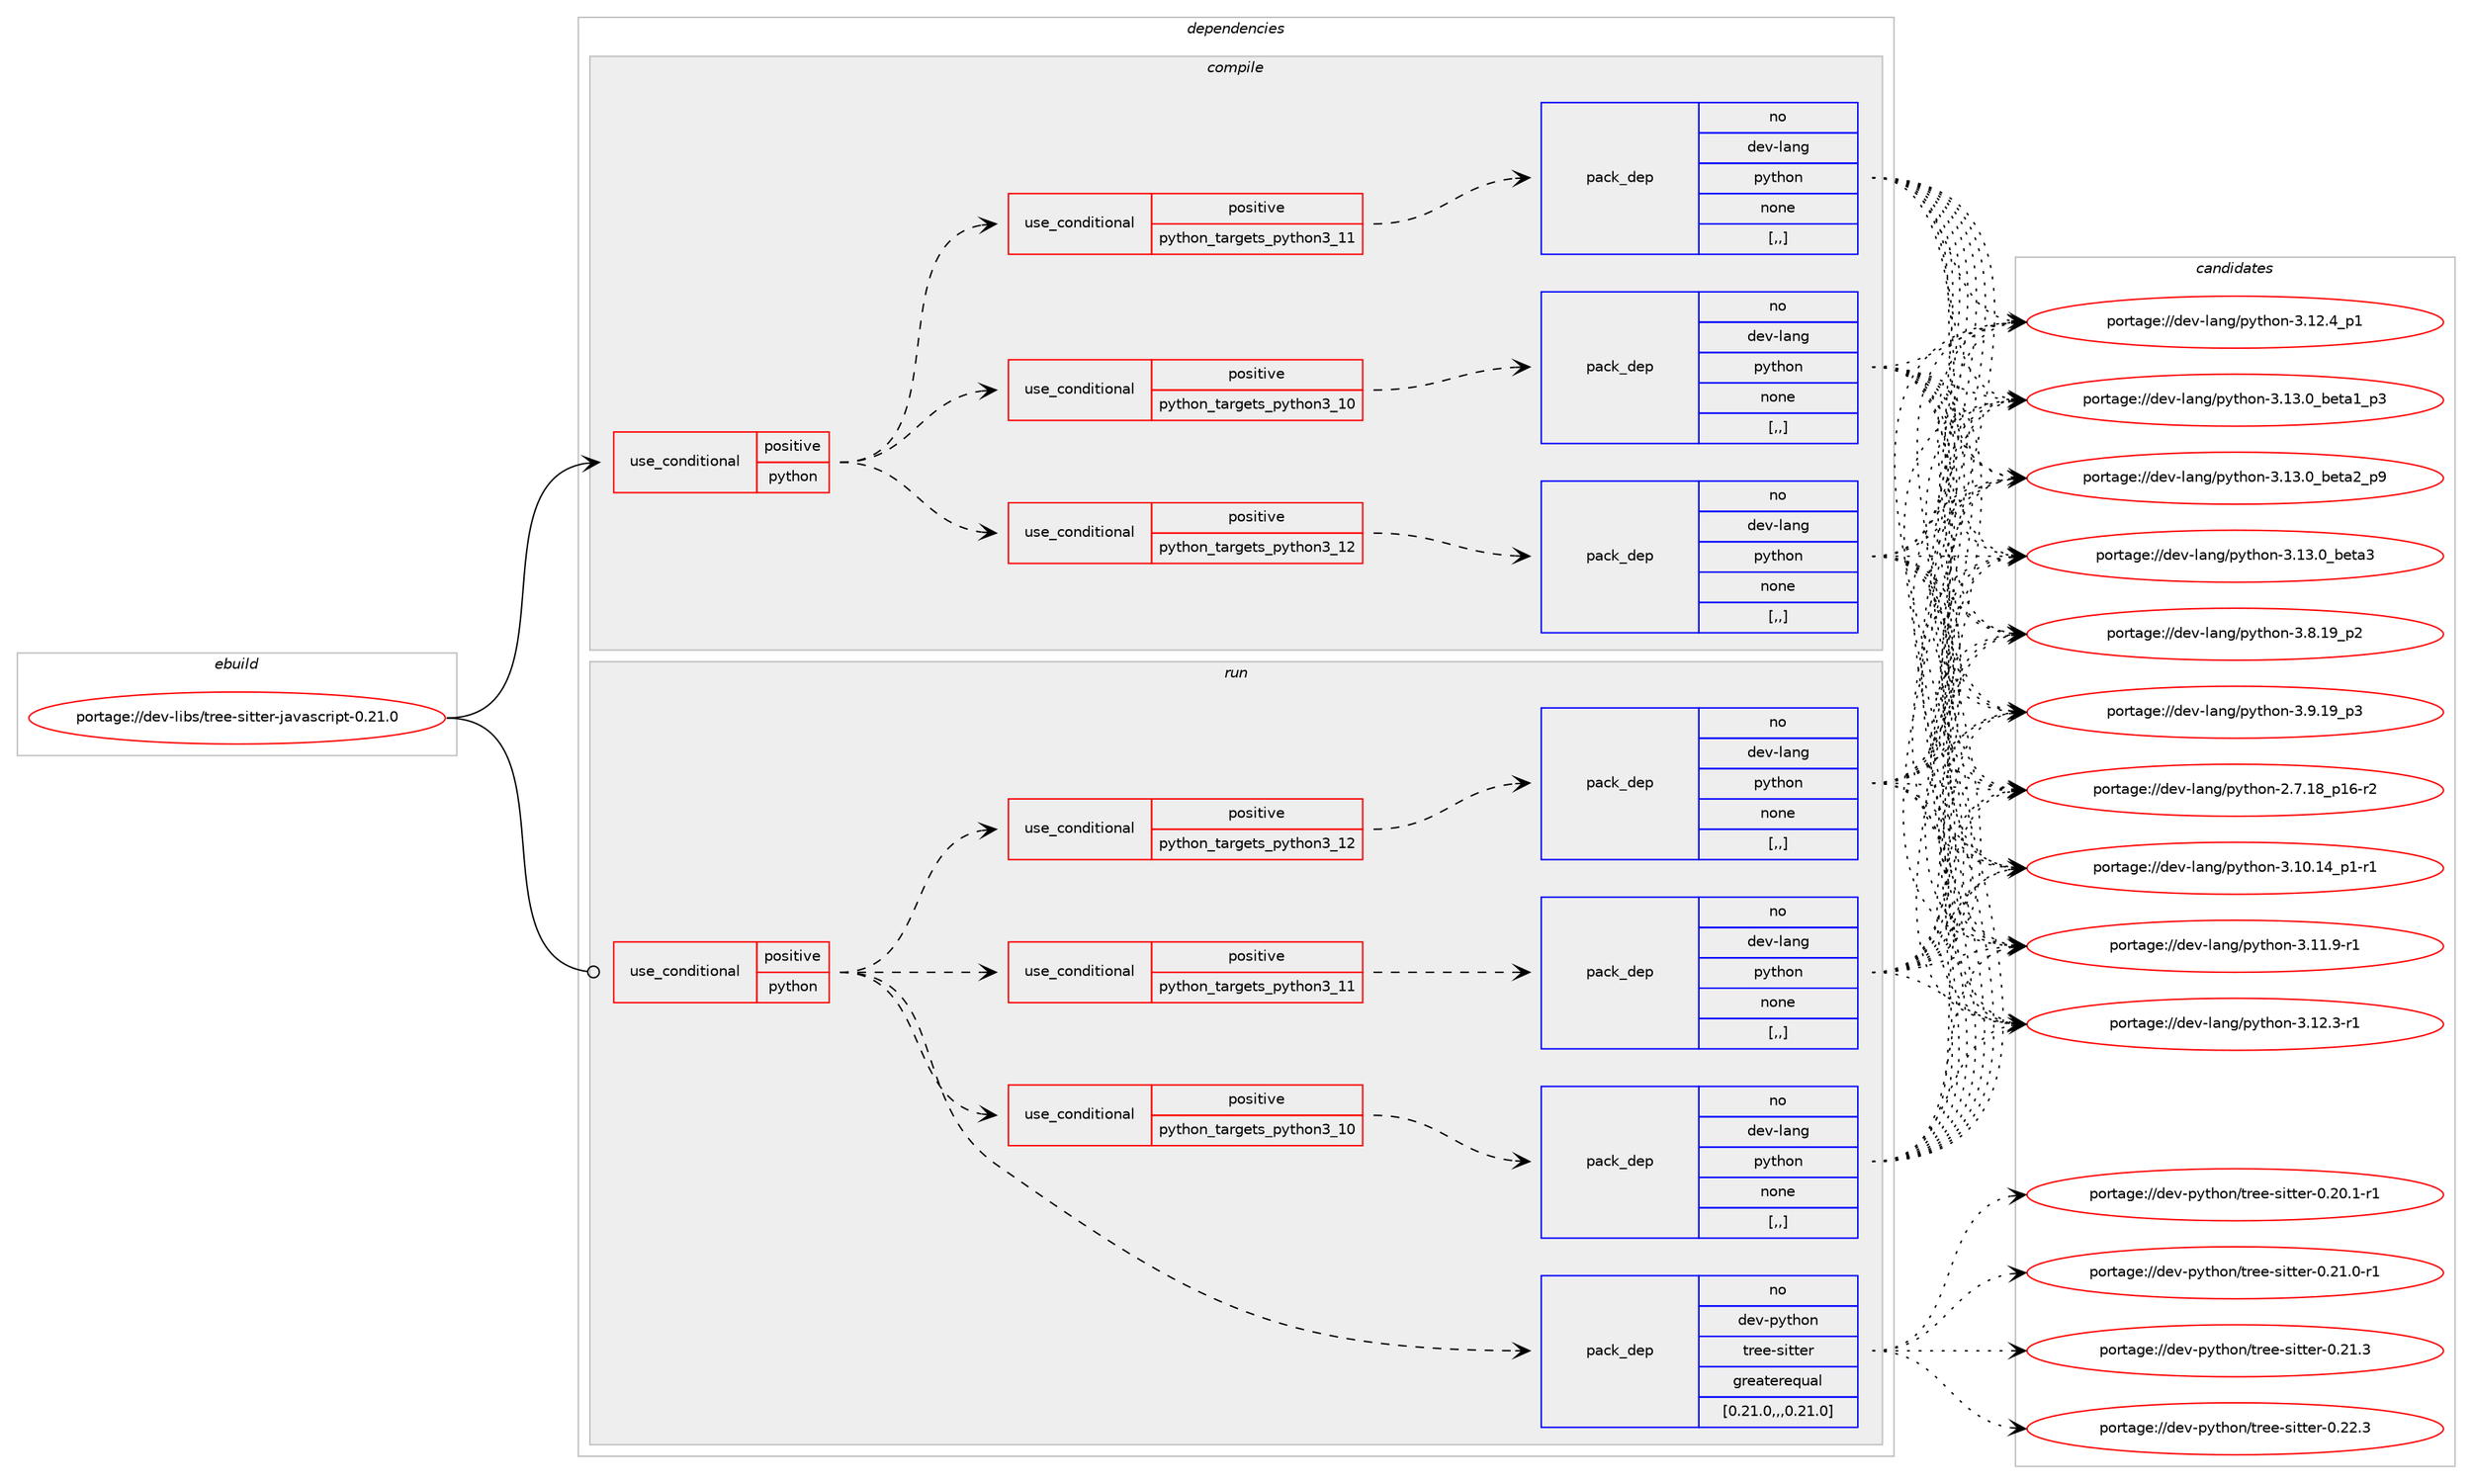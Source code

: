 digraph prolog {

# *************
# Graph options
# *************

newrank=true;
concentrate=true;
compound=true;
graph [rankdir=LR,fontname=Helvetica,fontsize=10,ranksep=1.5];#, ranksep=2.5, nodesep=0.2];
edge  [arrowhead=vee];
node  [fontname=Helvetica,fontsize=10];

# **********
# The ebuild
# **********

subgraph cluster_leftcol {
color=gray;
rank=same;
label=<<i>ebuild</i>>;
id [label="portage://dev-libs/tree-sitter-javascript-0.21.0", color=red, width=4, href="../dev-libs/tree-sitter-javascript-0.21.0.svg"];
}

# ****************
# The dependencies
# ****************

subgraph cluster_midcol {
color=gray;
label=<<i>dependencies</i>>;
subgraph cluster_compile {
fillcolor="#eeeeee";
style=filled;
label=<<i>compile</i>>;
subgraph cond27547 {
dependency111553 [label=<<TABLE BORDER="0" CELLBORDER="1" CELLSPACING="0" CELLPADDING="4"><TR><TD ROWSPAN="3" CELLPADDING="10">use_conditional</TD></TR><TR><TD>positive</TD></TR><TR><TD>python</TD></TR></TABLE>>, shape=none, color=red];
subgraph cond27548 {
dependency111554 [label=<<TABLE BORDER="0" CELLBORDER="1" CELLSPACING="0" CELLPADDING="4"><TR><TD ROWSPAN="3" CELLPADDING="10">use_conditional</TD></TR><TR><TD>positive</TD></TR><TR><TD>python_targets_python3_10</TD></TR></TABLE>>, shape=none, color=red];
subgraph pack82842 {
dependency111555 [label=<<TABLE BORDER="0" CELLBORDER="1" CELLSPACING="0" CELLPADDING="4" WIDTH="220"><TR><TD ROWSPAN="6" CELLPADDING="30">pack_dep</TD></TR><TR><TD WIDTH="110">no</TD></TR><TR><TD>dev-lang</TD></TR><TR><TD>python</TD></TR><TR><TD>none</TD></TR><TR><TD>[,,]</TD></TR></TABLE>>, shape=none, color=blue];
}
dependency111554:e -> dependency111555:w [weight=20,style="dashed",arrowhead="vee"];
}
dependency111553:e -> dependency111554:w [weight=20,style="dashed",arrowhead="vee"];
subgraph cond27549 {
dependency111556 [label=<<TABLE BORDER="0" CELLBORDER="1" CELLSPACING="0" CELLPADDING="4"><TR><TD ROWSPAN="3" CELLPADDING="10">use_conditional</TD></TR><TR><TD>positive</TD></TR><TR><TD>python_targets_python3_11</TD></TR></TABLE>>, shape=none, color=red];
subgraph pack82843 {
dependency111557 [label=<<TABLE BORDER="0" CELLBORDER="1" CELLSPACING="0" CELLPADDING="4" WIDTH="220"><TR><TD ROWSPAN="6" CELLPADDING="30">pack_dep</TD></TR><TR><TD WIDTH="110">no</TD></TR><TR><TD>dev-lang</TD></TR><TR><TD>python</TD></TR><TR><TD>none</TD></TR><TR><TD>[,,]</TD></TR></TABLE>>, shape=none, color=blue];
}
dependency111556:e -> dependency111557:w [weight=20,style="dashed",arrowhead="vee"];
}
dependency111553:e -> dependency111556:w [weight=20,style="dashed",arrowhead="vee"];
subgraph cond27550 {
dependency111558 [label=<<TABLE BORDER="0" CELLBORDER="1" CELLSPACING="0" CELLPADDING="4"><TR><TD ROWSPAN="3" CELLPADDING="10">use_conditional</TD></TR><TR><TD>positive</TD></TR><TR><TD>python_targets_python3_12</TD></TR></TABLE>>, shape=none, color=red];
subgraph pack82844 {
dependency111559 [label=<<TABLE BORDER="0" CELLBORDER="1" CELLSPACING="0" CELLPADDING="4" WIDTH="220"><TR><TD ROWSPAN="6" CELLPADDING="30">pack_dep</TD></TR><TR><TD WIDTH="110">no</TD></TR><TR><TD>dev-lang</TD></TR><TR><TD>python</TD></TR><TR><TD>none</TD></TR><TR><TD>[,,]</TD></TR></TABLE>>, shape=none, color=blue];
}
dependency111558:e -> dependency111559:w [weight=20,style="dashed",arrowhead="vee"];
}
dependency111553:e -> dependency111558:w [weight=20,style="dashed",arrowhead="vee"];
}
id:e -> dependency111553:w [weight=20,style="solid",arrowhead="vee"];
}
subgraph cluster_compileandrun {
fillcolor="#eeeeee";
style=filled;
label=<<i>compile and run</i>>;
}
subgraph cluster_run {
fillcolor="#eeeeee";
style=filled;
label=<<i>run</i>>;
subgraph cond27551 {
dependency111560 [label=<<TABLE BORDER="0" CELLBORDER="1" CELLSPACING="0" CELLPADDING="4"><TR><TD ROWSPAN="3" CELLPADDING="10">use_conditional</TD></TR><TR><TD>positive</TD></TR><TR><TD>python</TD></TR></TABLE>>, shape=none, color=red];
subgraph cond27552 {
dependency111561 [label=<<TABLE BORDER="0" CELLBORDER="1" CELLSPACING="0" CELLPADDING="4"><TR><TD ROWSPAN="3" CELLPADDING="10">use_conditional</TD></TR><TR><TD>positive</TD></TR><TR><TD>python_targets_python3_10</TD></TR></TABLE>>, shape=none, color=red];
subgraph pack82845 {
dependency111562 [label=<<TABLE BORDER="0" CELLBORDER="1" CELLSPACING="0" CELLPADDING="4" WIDTH="220"><TR><TD ROWSPAN="6" CELLPADDING="30">pack_dep</TD></TR><TR><TD WIDTH="110">no</TD></TR><TR><TD>dev-lang</TD></TR><TR><TD>python</TD></TR><TR><TD>none</TD></TR><TR><TD>[,,]</TD></TR></TABLE>>, shape=none, color=blue];
}
dependency111561:e -> dependency111562:w [weight=20,style="dashed",arrowhead="vee"];
}
dependency111560:e -> dependency111561:w [weight=20,style="dashed",arrowhead="vee"];
subgraph cond27553 {
dependency111563 [label=<<TABLE BORDER="0" CELLBORDER="1" CELLSPACING="0" CELLPADDING="4"><TR><TD ROWSPAN="3" CELLPADDING="10">use_conditional</TD></TR><TR><TD>positive</TD></TR><TR><TD>python_targets_python3_11</TD></TR></TABLE>>, shape=none, color=red];
subgraph pack82846 {
dependency111564 [label=<<TABLE BORDER="0" CELLBORDER="1" CELLSPACING="0" CELLPADDING="4" WIDTH="220"><TR><TD ROWSPAN="6" CELLPADDING="30">pack_dep</TD></TR><TR><TD WIDTH="110">no</TD></TR><TR><TD>dev-lang</TD></TR><TR><TD>python</TD></TR><TR><TD>none</TD></TR><TR><TD>[,,]</TD></TR></TABLE>>, shape=none, color=blue];
}
dependency111563:e -> dependency111564:w [weight=20,style="dashed",arrowhead="vee"];
}
dependency111560:e -> dependency111563:w [weight=20,style="dashed",arrowhead="vee"];
subgraph cond27554 {
dependency111565 [label=<<TABLE BORDER="0" CELLBORDER="1" CELLSPACING="0" CELLPADDING="4"><TR><TD ROWSPAN="3" CELLPADDING="10">use_conditional</TD></TR><TR><TD>positive</TD></TR><TR><TD>python_targets_python3_12</TD></TR></TABLE>>, shape=none, color=red];
subgraph pack82847 {
dependency111566 [label=<<TABLE BORDER="0" CELLBORDER="1" CELLSPACING="0" CELLPADDING="4" WIDTH="220"><TR><TD ROWSPAN="6" CELLPADDING="30">pack_dep</TD></TR><TR><TD WIDTH="110">no</TD></TR><TR><TD>dev-lang</TD></TR><TR><TD>python</TD></TR><TR><TD>none</TD></TR><TR><TD>[,,]</TD></TR></TABLE>>, shape=none, color=blue];
}
dependency111565:e -> dependency111566:w [weight=20,style="dashed",arrowhead="vee"];
}
dependency111560:e -> dependency111565:w [weight=20,style="dashed",arrowhead="vee"];
subgraph pack82848 {
dependency111567 [label=<<TABLE BORDER="0" CELLBORDER="1" CELLSPACING="0" CELLPADDING="4" WIDTH="220"><TR><TD ROWSPAN="6" CELLPADDING="30">pack_dep</TD></TR><TR><TD WIDTH="110">no</TD></TR><TR><TD>dev-python</TD></TR><TR><TD>tree-sitter</TD></TR><TR><TD>greaterequal</TD></TR><TR><TD>[0.21.0,,,0.21.0]</TD></TR></TABLE>>, shape=none, color=blue];
}
dependency111560:e -> dependency111567:w [weight=20,style="dashed",arrowhead="vee"];
}
id:e -> dependency111560:w [weight=20,style="solid",arrowhead="odot"];
}
}

# **************
# The candidates
# **************

subgraph cluster_choices {
rank=same;
color=gray;
label=<<i>candidates</i>>;

subgraph choice82842 {
color=black;
nodesep=1;
choice100101118451089711010347112121116104111110455046554649569511249544511450 [label="portage://dev-lang/python-2.7.18_p16-r2", color=red, width=4,href="../dev-lang/python-2.7.18_p16-r2.svg"];
choice100101118451089711010347112121116104111110455146494846495295112494511449 [label="portage://dev-lang/python-3.10.14_p1-r1", color=red, width=4,href="../dev-lang/python-3.10.14_p1-r1.svg"];
choice100101118451089711010347112121116104111110455146494946574511449 [label="portage://dev-lang/python-3.11.9-r1", color=red, width=4,href="../dev-lang/python-3.11.9-r1.svg"];
choice100101118451089711010347112121116104111110455146495046514511449 [label="portage://dev-lang/python-3.12.3-r1", color=red, width=4,href="../dev-lang/python-3.12.3-r1.svg"];
choice100101118451089711010347112121116104111110455146495046529511249 [label="portage://dev-lang/python-3.12.4_p1", color=red, width=4,href="../dev-lang/python-3.12.4_p1.svg"];
choice10010111845108971101034711212111610411111045514649514648959810111697499511251 [label="portage://dev-lang/python-3.13.0_beta1_p3", color=red, width=4,href="../dev-lang/python-3.13.0_beta1_p3.svg"];
choice10010111845108971101034711212111610411111045514649514648959810111697509511257 [label="portage://dev-lang/python-3.13.0_beta2_p9", color=red, width=4,href="../dev-lang/python-3.13.0_beta2_p9.svg"];
choice1001011184510897110103471121211161041111104551464951464895981011169751 [label="portage://dev-lang/python-3.13.0_beta3", color=red, width=4,href="../dev-lang/python-3.13.0_beta3.svg"];
choice100101118451089711010347112121116104111110455146564649579511250 [label="portage://dev-lang/python-3.8.19_p2", color=red, width=4,href="../dev-lang/python-3.8.19_p2.svg"];
choice100101118451089711010347112121116104111110455146574649579511251 [label="portage://dev-lang/python-3.9.19_p3", color=red, width=4,href="../dev-lang/python-3.9.19_p3.svg"];
dependency111555:e -> choice100101118451089711010347112121116104111110455046554649569511249544511450:w [style=dotted,weight="100"];
dependency111555:e -> choice100101118451089711010347112121116104111110455146494846495295112494511449:w [style=dotted,weight="100"];
dependency111555:e -> choice100101118451089711010347112121116104111110455146494946574511449:w [style=dotted,weight="100"];
dependency111555:e -> choice100101118451089711010347112121116104111110455146495046514511449:w [style=dotted,weight="100"];
dependency111555:e -> choice100101118451089711010347112121116104111110455146495046529511249:w [style=dotted,weight="100"];
dependency111555:e -> choice10010111845108971101034711212111610411111045514649514648959810111697499511251:w [style=dotted,weight="100"];
dependency111555:e -> choice10010111845108971101034711212111610411111045514649514648959810111697509511257:w [style=dotted,weight="100"];
dependency111555:e -> choice1001011184510897110103471121211161041111104551464951464895981011169751:w [style=dotted,weight="100"];
dependency111555:e -> choice100101118451089711010347112121116104111110455146564649579511250:w [style=dotted,weight="100"];
dependency111555:e -> choice100101118451089711010347112121116104111110455146574649579511251:w [style=dotted,weight="100"];
}
subgraph choice82843 {
color=black;
nodesep=1;
choice100101118451089711010347112121116104111110455046554649569511249544511450 [label="portage://dev-lang/python-2.7.18_p16-r2", color=red, width=4,href="../dev-lang/python-2.7.18_p16-r2.svg"];
choice100101118451089711010347112121116104111110455146494846495295112494511449 [label="portage://dev-lang/python-3.10.14_p1-r1", color=red, width=4,href="../dev-lang/python-3.10.14_p1-r1.svg"];
choice100101118451089711010347112121116104111110455146494946574511449 [label="portage://dev-lang/python-3.11.9-r1", color=red, width=4,href="../dev-lang/python-3.11.9-r1.svg"];
choice100101118451089711010347112121116104111110455146495046514511449 [label="portage://dev-lang/python-3.12.3-r1", color=red, width=4,href="../dev-lang/python-3.12.3-r1.svg"];
choice100101118451089711010347112121116104111110455146495046529511249 [label="portage://dev-lang/python-3.12.4_p1", color=red, width=4,href="../dev-lang/python-3.12.4_p1.svg"];
choice10010111845108971101034711212111610411111045514649514648959810111697499511251 [label="portage://dev-lang/python-3.13.0_beta1_p3", color=red, width=4,href="../dev-lang/python-3.13.0_beta1_p3.svg"];
choice10010111845108971101034711212111610411111045514649514648959810111697509511257 [label="portage://dev-lang/python-3.13.0_beta2_p9", color=red, width=4,href="../dev-lang/python-3.13.0_beta2_p9.svg"];
choice1001011184510897110103471121211161041111104551464951464895981011169751 [label="portage://dev-lang/python-3.13.0_beta3", color=red, width=4,href="../dev-lang/python-3.13.0_beta3.svg"];
choice100101118451089711010347112121116104111110455146564649579511250 [label="portage://dev-lang/python-3.8.19_p2", color=red, width=4,href="../dev-lang/python-3.8.19_p2.svg"];
choice100101118451089711010347112121116104111110455146574649579511251 [label="portage://dev-lang/python-3.9.19_p3", color=red, width=4,href="../dev-lang/python-3.9.19_p3.svg"];
dependency111557:e -> choice100101118451089711010347112121116104111110455046554649569511249544511450:w [style=dotted,weight="100"];
dependency111557:e -> choice100101118451089711010347112121116104111110455146494846495295112494511449:w [style=dotted,weight="100"];
dependency111557:e -> choice100101118451089711010347112121116104111110455146494946574511449:w [style=dotted,weight="100"];
dependency111557:e -> choice100101118451089711010347112121116104111110455146495046514511449:w [style=dotted,weight="100"];
dependency111557:e -> choice100101118451089711010347112121116104111110455146495046529511249:w [style=dotted,weight="100"];
dependency111557:e -> choice10010111845108971101034711212111610411111045514649514648959810111697499511251:w [style=dotted,weight="100"];
dependency111557:e -> choice10010111845108971101034711212111610411111045514649514648959810111697509511257:w [style=dotted,weight="100"];
dependency111557:e -> choice1001011184510897110103471121211161041111104551464951464895981011169751:w [style=dotted,weight="100"];
dependency111557:e -> choice100101118451089711010347112121116104111110455146564649579511250:w [style=dotted,weight="100"];
dependency111557:e -> choice100101118451089711010347112121116104111110455146574649579511251:w [style=dotted,weight="100"];
}
subgraph choice82844 {
color=black;
nodesep=1;
choice100101118451089711010347112121116104111110455046554649569511249544511450 [label="portage://dev-lang/python-2.7.18_p16-r2", color=red, width=4,href="../dev-lang/python-2.7.18_p16-r2.svg"];
choice100101118451089711010347112121116104111110455146494846495295112494511449 [label="portage://dev-lang/python-3.10.14_p1-r1", color=red, width=4,href="../dev-lang/python-3.10.14_p1-r1.svg"];
choice100101118451089711010347112121116104111110455146494946574511449 [label="portage://dev-lang/python-3.11.9-r1", color=red, width=4,href="../dev-lang/python-3.11.9-r1.svg"];
choice100101118451089711010347112121116104111110455146495046514511449 [label="portage://dev-lang/python-3.12.3-r1", color=red, width=4,href="../dev-lang/python-3.12.3-r1.svg"];
choice100101118451089711010347112121116104111110455146495046529511249 [label="portage://dev-lang/python-3.12.4_p1", color=red, width=4,href="../dev-lang/python-3.12.4_p1.svg"];
choice10010111845108971101034711212111610411111045514649514648959810111697499511251 [label="portage://dev-lang/python-3.13.0_beta1_p3", color=red, width=4,href="../dev-lang/python-3.13.0_beta1_p3.svg"];
choice10010111845108971101034711212111610411111045514649514648959810111697509511257 [label="portage://dev-lang/python-3.13.0_beta2_p9", color=red, width=4,href="../dev-lang/python-3.13.0_beta2_p9.svg"];
choice1001011184510897110103471121211161041111104551464951464895981011169751 [label="portage://dev-lang/python-3.13.0_beta3", color=red, width=4,href="../dev-lang/python-3.13.0_beta3.svg"];
choice100101118451089711010347112121116104111110455146564649579511250 [label="portage://dev-lang/python-3.8.19_p2", color=red, width=4,href="../dev-lang/python-3.8.19_p2.svg"];
choice100101118451089711010347112121116104111110455146574649579511251 [label="portage://dev-lang/python-3.9.19_p3", color=red, width=4,href="../dev-lang/python-3.9.19_p3.svg"];
dependency111559:e -> choice100101118451089711010347112121116104111110455046554649569511249544511450:w [style=dotted,weight="100"];
dependency111559:e -> choice100101118451089711010347112121116104111110455146494846495295112494511449:w [style=dotted,weight="100"];
dependency111559:e -> choice100101118451089711010347112121116104111110455146494946574511449:w [style=dotted,weight="100"];
dependency111559:e -> choice100101118451089711010347112121116104111110455146495046514511449:w [style=dotted,weight="100"];
dependency111559:e -> choice100101118451089711010347112121116104111110455146495046529511249:w [style=dotted,weight="100"];
dependency111559:e -> choice10010111845108971101034711212111610411111045514649514648959810111697499511251:w [style=dotted,weight="100"];
dependency111559:e -> choice10010111845108971101034711212111610411111045514649514648959810111697509511257:w [style=dotted,weight="100"];
dependency111559:e -> choice1001011184510897110103471121211161041111104551464951464895981011169751:w [style=dotted,weight="100"];
dependency111559:e -> choice100101118451089711010347112121116104111110455146564649579511250:w [style=dotted,weight="100"];
dependency111559:e -> choice100101118451089711010347112121116104111110455146574649579511251:w [style=dotted,weight="100"];
}
subgraph choice82845 {
color=black;
nodesep=1;
choice100101118451089711010347112121116104111110455046554649569511249544511450 [label="portage://dev-lang/python-2.7.18_p16-r2", color=red, width=4,href="../dev-lang/python-2.7.18_p16-r2.svg"];
choice100101118451089711010347112121116104111110455146494846495295112494511449 [label="portage://dev-lang/python-3.10.14_p1-r1", color=red, width=4,href="../dev-lang/python-3.10.14_p1-r1.svg"];
choice100101118451089711010347112121116104111110455146494946574511449 [label="portage://dev-lang/python-3.11.9-r1", color=red, width=4,href="../dev-lang/python-3.11.9-r1.svg"];
choice100101118451089711010347112121116104111110455146495046514511449 [label="portage://dev-lang/python-3.12.3-r1", color=red, width=4,href="../dev-lang/python-3.12.3-r1.svg"];
choice100101118451089711010347112121116104111110455146495046529511249 [label="portage://dev-lang/python-3.12.4_p1", color=red, width=4,href="../dev-lang/python-3.12.4_p1.svg"];
choice10010111845108971101034711212111610411111045514649514648959810111697499511251 [label="portage://dev-lang/python-3.13.0_beta1_p3", color=red, width=4,href="../dev-lang/python-3.13.0_beta1_p3.svg"];
choice10010111845108971101034711212111610411111045514649514648959810111697509511257 [label="portage://dev-lang/python-3.13.0_beta2_p9", color=red, width=4,href="../dev-lang/python-3.13.0_beta2_p9.svg"];
choice1001011184510897110103471121211161041111104551464951464895981011169751 [label="portage://dev-lang/python-3.13.0_beta3", color=red, width=4,href="../dev-lang/python-3.13.0_beta3.svg"];
choice100101118451089711010347112121116104111110455146564649579511250 [label="portage://dev-lang/python-3.8.19_p2", color=red, width=4,href="../dev-lang/python-3.8.19_p2.svg"];
choice100101118451089711010347112121116104111110455146574649579511251 [label="portage://dev-lang/python-3.9.19_p3", color=red, width=4,href="../dev-lang/python-3.9.19_p3.svg"];
dependency111562:e -> choice100101118451089711010347112121116104111110455046554649569511249544511450:w [style=dotted,weight="100"];
dependency111562:e -> choice100101118451089711010347112121116104111110455146494846495295112494511449:w [style=dotted,weight="100"];
dependency111562:e -> choice100101118451089711010347112121116104111110455146494946574511449:w [style=dotted,weight="100"];
dependency111562:e -> choice100101118451089711010347112121116104111110455146495046514511449:w [style=dotted,weight="100"];
dependency111562:e -> choice100101118451089711010347112121116104111110455146495046529511249:w [style=dotted,weight="100"];
dependency111562:e -> choice10010111845108971101034711212111610411111045514649514648959810111697499511251:w [style=dotted,weight="100"];
dependency111562:e -> choice10010111845108971101034711212111610411111045514649514648959810111697509511257:w [style=dotted,weight="100"];
dependency111562:e -> choice1001011184510897110103471121211161041111104551464951464895981011169751:w [style=dotted,weight="100"];
dependency111562:e -> choice100101118451089711010347112121116104111110455146564649579511250:w [style=dotted,weight="100"];
dependency111562:e -> choice100101118451089711010347112121116104111110455146574649579511251:w [style=dotted,weight="100"];
}
subgraph choice82846 {
color=black;
nodesep=1;
choice100101118451089711010347112121116104111110455046554649569511249544511450 [label="portage://dev-lang/python-2.7.18_p16-r2", color=red, width=4,href="../dev-lang/python-2.7.18_p16-r2.svg"];
choice100101118451089711010347112121116104111110455146494846495295112494511449 [label="portage://dev-lang/python-3.10.14_p1-r1", color=red, width=4,href="../dev-lang/python-3.10.14_p1-r1.svg"];
choice100101118451089711010347112121116104111110455146494946574511449 [label="portage://dev-lang/python-3.11.9-r1", color=red, width=4,href="../dev-lang/python-3.11.9-r1.svg"];
choice100101118451089711010347112121116104111110455146495046514511449 [label="portage://dev-lang/python-3.12.3-r1", color=red, width=4,href="../dev-lang/python-3.12.3-r1.svg"];
choice100101118451089711010347112121116104111110455146495046529511249 [label="portage://dev-lang/python-3.12.4_p1", color=red, width=4,href="../dev-lang/python-3.12.4_p1.svg"];
choice10010111845108971101034711212111610411111045514649514648959810111697499511251 [label="portage://dev-lang/python-3.13.0_beta1_p3", color=red, width=4,href="../dev-lang/python-3.13.0_beta1_p3.svg"];
choice10010111845108971101034711212111610411111045514649514648959810111697509511257 [label="portage://dev-lang/python-3.13.0_beta2_p9", color=red, width=4,href="../dev-lang/python-3.13.0_beta2_p9.svg"];
choice1001011184510897110103471121211161041111104551464951464895981011169751 [label="portage://dev-lang/python-3.13.0_beta3", color=red, width=4,href="../dev-lang/python-3.13.0_beta3.svg"];
choice100101118451089711010347112121116104111110455146564649579511250 [label="portage://dev-lang/python-3.8.19_p2", color=red, width=4,href="../dev-lang/python-3.8.19_p2.svg"];
choice100101118451089711010347112121116104111110455146574649579511251 [label="portage://dev-lang/python-3.9.19_p3", color=red, width=4,href="../dev-lang/python-3.9.19_p3.svg"];
dependency111564:e -> choice100101118451089711010347112121116104111110455046554649569511249544511450:w [style=dotted,weight="100"];
dependency111564:e -> choice100101118451089711010347112121116104111110455146494846495295112494511449:w [style=dotted,weight="100"];
dependency111564:e -> choice100101118451089711010347112121116104111110455146494946574511449:w [style=dotted,weight="100"];
dependency111564:e -> choice100101118451089711010347112121116104111110455146495046514511449:w [style=dotted,weight="100"];
dependency111564:e -> choice100101118451089711010347112121116104111110455146495046529511249:w [style=dotted,weight="100"];
dependency111564:e -> choice10010111845108971101034711212111610411111045514649514648959810111697499511251:w [style=dotted,weight="100"];
dependency111564:e -> choice10010111845108971101034711212111610411111045514649514648959810111697509511257:w [style=dotted,weight="100"];
dependency111564:e -> choice1001011184510897110103471121211161041111104551464951464895981011169751:w [style=dotted,weight="100"];
dependency111564:e -> choice100101118451089711010347112121116104111110455146564649579511250:w [style=dotted,weight="100"];
dependency111564:e -> choice100101118451089711010347112121116104111110455146574649579511251:w [style=dotted,weight="100"];
}
subgraph choice82847 {
color=black;
nodesep=1;
choice100101118451089711010347112121116104111110455046554649569511249544511450 [label="portage://dev-lang/python-2.7.18_p16-r2", color=red, width=4,href="../dev-lang/python-2.7.18_p16-r2.svg"];
choice100101118451089711010347112121116104111110455146494846495295112494511449 [label="portage://dev-lang/python-3.10.14_p1-r1", color=red, width=4,href="../dev-lang/python-3.10.14_p1-r1.svg"];
choice100101118451089711010347112121116104111110455146494946574511449 [label="portage://dev-lang/python-3.11.9-r1", color=red, width=4,href="../dev-lang/python-3.11.9-r1.svg"];
choice100101118451089711010347112121116104111110455146495046514511449 [label="portage://dev-lang/python-3.12.3-r1", color=red, width=4,href="../dev-lang/python-3.12.3-r1.svg"];
choice100101118451089711010347112121116104111110455146495046529511249 [label="portage://dev-lang/python-3.12.4_p1", color=red, width=4,href="../dev-lang/python-3.12.4_p1.svg"];
choice10010111845108971101034711212111610411111045514649514648959810111697499511251 [label="portage://dev-lang/python-3.13.0_beta1_p3", color=red, width=4,href="../dev-lang/python-3.13.0_beta1_p3.svg"];
choice10010111845108971101034711212111610411111045514649514648959810111697509511257 [label="portage://dev-lang/python-3.13.0_beta2_p9", color=red, width=4,href="../dev-lang/python-3.13.0_beta2_p9.svg"];
choice1001011184510897110103471121211161041111104551464951464895981011169751 [label="portage://dev-lang/python-3.13.0_beta3", color=red, width=4,href="../dev-lang/python-3.13.0_beta3.svg"];
choice100101118451089711010347112121116104111110455146564649579511250 [label="portage://dev-lang/python-3.8.19_p2", color=red, width=4,href="../dev-lang/python-3.8.19_p2.svg"];
choice100101118451089711010347112121116104111110455146574649579511251 [label="portage://dev-lang/python-3.9.19_p3", color=red, width=4,href="../dev-lang/python-3.9.19_p3.svg"];
dependency111566:e -> choice100101118451089711010347112121116104111110455046554649569511249544511450:w [style=dotted,weight="100"];
dependency111566:e -> choice100101118451089711010347112121116104111110455146494846495295112494511449:w [style=dotted,weight="100"];
dependency111566:e -> choice100101118451089711010347112121116104111110455146494946574511449:w [style=dotted,weight="100"];
dependency111566:e -> choice100101118451089711010347112121116104111110455146495046514511449:w [style=dotted,weight="100"];
dependency111566:e -> choice100101118451089711010347112121116104111110455146495046529511249:w [style=dotted,weight="100"];
dependency111566:e -> choice10010111845108971101034711212111610411111045514649514648959810111697499511251:w [style=dotted,weight="100"];
dependency111566:e -> choice10010111845108971101034711212111610411111045514649514648959810111697509511257:w [style=dotted,weight="100"];
dependency111566:e -> choice1001011184510897110103471121211161041111104551464951464895981011169751:w [style=dotted,weight="100"];
dependency111566:e -> choice100101118451089711010347112121116104111110455146564649579511250:w [style=dotted,weight="100"];
dependency111566:e -> choice100101118451089711010347112121116104111110455146574649579511251:w [style=dotted,weight="100"];
}
subgraph choice82848 {
color=black;
nodesep=1;
choice100101118451121211161041111104711611410110145115105116116101114454846504846494511449 [label="portage://dev-python/tree-sitter-0.20.1-r1", color=red, width=4,href="../dev-python/tree-sitter-0.20.1-r1.svg"];
choice100101118451121211161041111104711611410110145115105116116101114454846504946484511449 [label="portage://dev-python/tree-sitter-0.21.0-r1", color=red, width=4,href="../dev-python/tree-sitter-0.21.0-r1.svg"];
choice10010111845112121116104111110471161141011014511510511611610111445484650494651 [label="portage://dev-python/tree-sitter-0.21.3", color=red, width=4,href="../dev-python/tree-sitter-0.21.3.svg"];
choice10010111845112121116104111110471161141011014511510511611610111445484650504651 [label="portage://dev-python/tree-sitter-0.22.3", color=red, width=4,href="../dev-python/tree-sitter-0.22.3.svg"];
dependency111567:e -> choice100101118451121211161041111104711611410110145115105116116101114454846504846494511449:w [style=dotted,weight="100"];
dependency111567:e -> choice100101118451121211161041111104711611410110145115105116116101114454846504946484511449:w [style=dotted,weight="100"];
dependency111567:e -> choice10010111845112121116104111110471161141011014511510511611610111445484650494651:w [style=dotted,weight="100"];
dependency111567:e -> choice10010111845112121116104111110471161141011014511510511611610111445484650504651:w [style=dotted,weight="100"];
}
}

}
